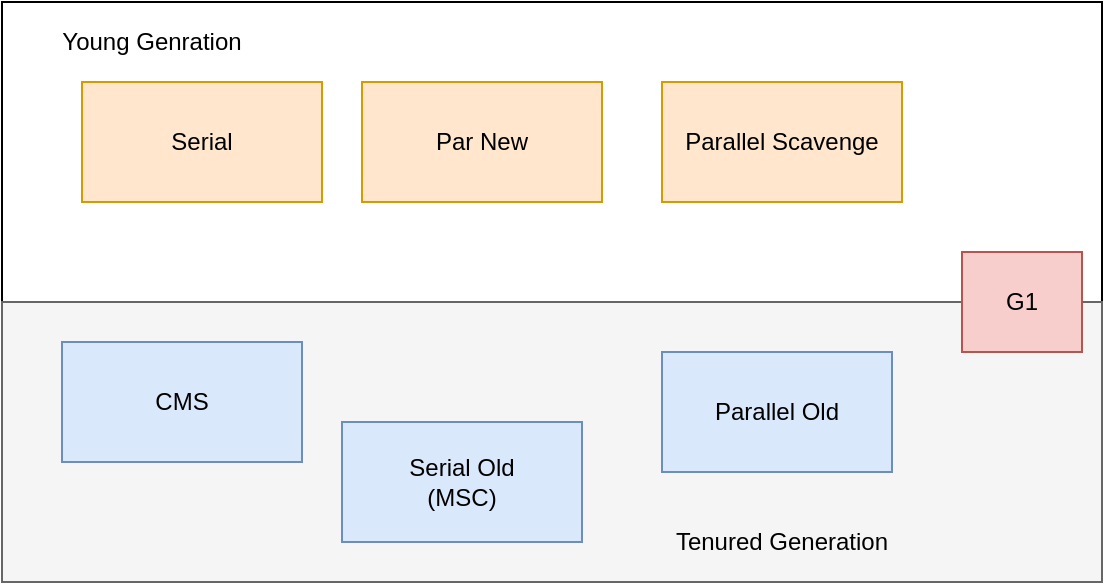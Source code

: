 <mxfile version="12.0.0" type="github" pages="1"><diagram id="0EaD594XsTkOPzxeb6gg" name="第 1 页"><mxGraphModel dx="723" dy="380" grid="1" gridSize="10" guides="1" tooltips="1" connect="1" arrows="1" fold="1" page="1" pageScale="1" pageWidth="827" pageHeight="1169" math="0" shadow="0"><root><mxCell id="0"/><mxCell id="1" parent="0"/><mxCell id="gCFpZNgLr9gCoPDW5k6a-1" value="" style="rounded=0;whiteSpace=wrap;html=1;" vertex="1" parent="1"><mxGeometry x="140" y="100" width="550" height="150" as="geometry"/></mxCell><mxCell id="gCFpZNgLr9gCoPDW5k6a-2" value="Serial" style="rounded=0;whiteSpace=wrap;html=1;fillColor=#ffe6cc;strokeColor=#d79b00;" vertex="1" parent="1"><mxGeometry x="180" y="140" width="120" height="60" as="geometry"/></mxCell><mxCell id="gCFpZNgLr9gCoPDW5k6a-4" value="" style="rounded=0;whiteSpace=wrap;html=1;fillColor=#f5f5f5;strokeColor=#666666;fontColor=#333333;" vertex="1" parent="1"><mxGeometry x="140" y="250" width="550" height="140" as="geometry"/></mxCell><mxCell id="gCFpZNgLr9gCoPDW5k6a-5" value="Young Genration" style="text;html=1;strokeColor=none;fillColor=none;align=center;verticalAlign=middle;whiteSpace=wrap;rounded=0;" vertex="1" parent="1"><mxGeometry x="160" y="110" width="110" height="20" as="geometry"/></mxCell><mxCell id="gCFpZNgLr9gCoPDW5k6a-6" value="Tenured Generation" style="text;html=1;strokeColor=none;fillColor=none;align=center;verticalAlign=middle;whiteSpace=wrap;rounded=0;" vertex="1" parent="1"><mxGeometry x="470" y="360" width="120" height="20" as="geometry"/></mxCell><mxCell id="gCFpZNgLr9gCoPDW5k6a-7" value="Par New" style="rounded=0;whiteSpace=wrap;html=1;fillColor=#ffe6cc;strokeColor=#d79b00;" vertex="1" parent="1"><mxGeometry x="320" y="140" width="120" height="60" as="geometry"/></mxCell><mxCell id="gCFpZNgLr9gCoPDW5k6a-8" value="Parallel Scavenge" style="rounded=0;whiteSpace=wrap;html=1;fillColor=#ffe6cc;strokeColor=#d79b00;" vertex="1" parent="1"><mxGeometry x="470" y="140" width="120" height="60" as="geometry"/></mxCell><mxCell id="gCFpZNgLr9gCoPDW5k6a-9" value="CMS" style="rounded=0;whiteSpace=wrap;html=1;fillColor=#dae8fc;strokeColor=#6c8ebf;" vertex="1" parent="1"><mxGeometry x="170" y="270" width="120" height="60" as="geometry"/></mxCell><mxCell id="gCFpZNgLr9gCoPDW5k6a-10" value="Serial Old&lt;br&gt;(MSC)" style="rounded=0;whiteSpace=wrap;html=1;fillColor=#dae8fc;strokeColor=#6c8ebf;" vertex="1" parent="1"><mxGeometry x="310" y="310" width="120" height="60" as="geometry"/></mxCell><mxCell id="gCFpZNgLr9gCoPDW5k6a-11" value="G1" style="rounded=0;whiteSpace=wrap;html=1;fillColor=#f8cecc;strokeColor=#b85450;" vertex="1" parent="1"><mxGeometry x="620" y="225" width="60" height="50" as="geometry"/></mxCell><mxCell id="gCFpZNgLr9gCoPDW5k6a-12" value="Parallel Old" style="rounded=0;whiteSpace=wrap;html=1;fillColor=#dae8fc;strokeColor=#6c8ebf;" vertex="1" parent="1"><mxGeometry x="470" y="275" width="115" height="60" as="geometry"/></mxCell></root></mxGraphModel></diagram></mxfile>